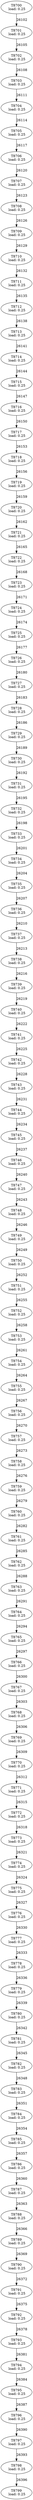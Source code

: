digraph taskgraph {
	T8700 [label= "T8700\n load: 0.25"];
	T8701 [label= "T8701\n load: 0.25"];
	T8700 -> T8701[label=26102];
	T8702 [label= "T8702\n load: 0.25"];
	T8701 -> T8702[label=26105];
	T8703 [label= "T8703\n load: 0.25"];
	T8702 -> T8703[label=26108];
	T8704 [label= "T8704\n load: 0.25"];
	T8703 -> T8704[label=26111];
	T8705 [label= "T8705\n load: 0.25"];
	T8704 -> T8705[label=26114];
	T8706 [label= "T8706\n load: 0.25"];
	T8705 -> T8706[label=26117];
	T8707 [label= "T8707\n load: 0.25"];
	T8706 -> T8707[label=26120];
	T8708 [label= "T8708\n load: 0.25"];
	T8707 -> T8708[label=26123];
	T8709 [label= "T8709\n load: 0.25"];
	T8708 -> T8709[label=26126];
	T8710 [label= "T8710\n load: 0.25"];
	T8709 -> T8710[label=26129];
	T8711 [label= "T8711\n load: 0.25"];
	T8710 -> T8711[label=26132];
	T8712 [label= "T8712\n load: 0.25"];
	T8711 -> T8712[label=26135];
	T8713 [label= "T8713\n load: 0.25"];
	T8712 -> T8713[label=26138];
	T8714 [label= "T8714\n load: 0.25"];
	T8713 -> T8714[label=26141];
	T8715 [label= "T8715\n load: 0.25"];
	T8714 -> T8715[label=26144];
	T8716 [label= "T8716\n load: 0.25"];
	T8715 -> T8716[label=26147];
	T8717 [label= "T8717\n load: 0.25"];
	T8716 -> T8717[label=26150];
	T8718 [label= "T8718\n load: 0.25"];
	T8717 -> T8718[label=26153];
	T8719 [label= "T8719\n load: 0.25"];
	T8718 -> T8719[label=26156];
	T8720 [label= "T8720\n load: 0.25"];
	T8719 -> T8720[label=26159];
	T8721 [label= "T8721\n load: 0.25"];
	T8720 -> T8721[label=26162];
	T8722 [label= "T8722\n load: 0.25"];
	T8721 -> T8722[label=26165];
	T8723 [label= "T8723\n load: 0.25"];
	T8722 -> T8723[label=26168];
	T8724 [label= "T8724\n load: 0.25"];
	T8723 -> T8724[label=26171];
	T8725 [label= "T8725\n load: 0.25"];
	T8724 -> T8725[label=26174];
	T8726 [label= "T8726\n load: 0.25"];
	T8725 -> T8726[label=26177];
	T8727 [label= "T8727\n load: 0.25"];
	T8726 -> T8727[label=26180];
	T8728 [label= "T8728\n load: 0.25"];
	T8727 -> T8728[label=26183];
	T8729 [label= "T8729\n load: 0.25"];
	T8728 -> T8729[label=26186];
	T8730 [label= "T8730\n load: 0.25"];
	T8729 -> T8730[label=26189];
	T8731 [label= "T8731\n load: 0.25"];
	T8730 -> T8731[label=26192];
	T8732 [label= "T8732\n load: 0.25"];
	T8731 -> T8732[label=26195];
	T8733 [label= "T8733\n load: 0.25"];
	T8732 -> T8733[label=26198];
	T8734 [label= "T8734\n load: 0.25"];
	T8733 -> T8734[label=26201];
	T8735 [label= "T8735\n load: 0.25"];
	T8734 -> T8735[label=26204];
	T8736 [label= "T8736\n load: 0.25"];
	T8735 -> T8736[label=26207];
	T8737 [label= "T8737\n load: 0.25"];
	T8736 -> T8737[label=26210];
	T8738 [label= "T8738\n load: 0.25"];
	T8737 -> T8738[label=26213];
	T8739 [label= "T8739\n load: 0.25"];
	T8738 -> T8739[label=26216];
	T8740 [label= "T8740\n load: 0.25"];
	T8739 -> T8740[label=26219];
	T8741 [label= "T8741\n load: 0.25"];
	T8740 -> T8741[label=26222];
	T8742 [label= "T8742\n load: 0.25"];
	T8741 -> T8742[label=26225];
	T8743 [label= "T8743\n load: 0.25"];
	T8742 -> T8743[label=26228];
	T8744 [label= "T8744\n load: 0.25"];
	T8743 -> T8744[label=26231];
	T8745 [label= "T8745\n load: 0.25"];
	T8744 -> T8745[label=26234];
	T8746 [label= "T8746\n load: 0.25"];
	T8745 -> T8746[label=26237];
	T8747 [label= "T8747\n load: 0.25"];
	T8746 -> T8747[label=26240];
	T8748 [label= "T8748\n load: 0.25"];
	T8747 -> T8748[label=26243];
	T8749 [label= "T8749\n load: 0.25"];
	T8748 -> T8749[label=26246];
	T8750 [label= "T8750\n load: 0.25"];
	T8749 -> T8750[label=26249];
	T8751 [label= "T8751\n load: 0.25"];
	T8750 -> T8751[label=26252];
	T8752 [label= "T8752\n load: 0.25"];
	T8751 -> T8752[label=26255];
	T8753 [label= "T8753\n load: 0.25"];
	T8752 -> T8753[label=26258];
	T8754 [label= "T8754\n load: 0.25"];
	T8753 -> T8754[label=26261];
	T8755 [label= "T8755\n load: 0.25"];
	T8754 -> T8755[label=26264];
	T8756 [label= "T8756\n load: 0.25"];
	T8755 -> T8756[label=26267];
	T8757 [label= "T8757\n load: 0.25"];
	T8756 -> T8757[label=26270];
	T8758 [label= "T8758\n load: 0.25"];
	T8757 -> T8758[label=26273];
	T8759 [label= "T8759\n load: 0.25"];
	T8758 -> T8759[label=26276];
	T8760 [label= "T8760\n load: 0.25"];
	T8759 -> T8760[label=26279];
	T8761 [label= "T8761\n load: 0.25"];
	T8760 -> T8761[label=26282];
	T8762 [label= "T8762\n load: 0.25"];
	T8761 -> T8762[label=26285];
	T8763 [label= "T8763\n load: 0.25"];
	T8762 -> T8763[label=26288];
	T8764 [label= "T8764\n load: 0.25"];
	T8763 -> T8764[label=26291];
	T8765 [label= "T8765\n load: 0.25"];
	T8764 -> T8765[label=26294];
	T8766 [label= "T8766\n load: 0.25"];
	T8765 -> T8766[label=26297];
	T8767 [label= "T8767\n load: 0.25"];
	T8766 -> T8767[label=26300];
	T8768 [label= "T8768\n load: 0.25"];
	T8767 -> T8768[label=26303];
	T8769 [label= "T8769\n load: 0.25"];
	T8768 -> T8769[label=26306];
	T8770 [label= "T8770\n load: 0.25"];
	T8769 -> T8770[label=26309];
	T8771 [label= "T8771\n load: 0.25"];
	T8770 -> T8771[label=26312];
	T8772 [label= "T8772\n load: 0.25"];
	T8771 -> T8772[label=26315];
	T8773 [label= "T8773\n load: 0.25"];
	T8772 -> T8773[label=26318];
	T8774 [label= "T8774\n load: 0.25"];
	T8773 -> T8774[label=26321];
	T8775 [label= "T8775\n load: 0.25"];
	T8774 -> T8775[label=26324];
	T8776 [label= "T8776\n load: 0.25"];
	T8775 -> T8776[label=26327];
	T8777 [label= "T8777\n load: 0.25"];
	T8776 -> T8777[label=26330];
	T8778 [label= "T8778\n load: 0.25"];
	T8777 -> T8778[label=26333];
	T8779 [label= "T8779\n load: 0.25"];
	T8778 -> T8779[label=26336];
	T8780 [label= "T8780\n load: 0.25"];
	T8779 -> T8780[label=26339];
	T8781 [label= "T8781\n load: 0.25"];
	T8780 -> T8781[label=26342];
	T8782 [label= "T8782\n load: 0.25"];
	T8781 -> T8782[label=26345];
	T8783 [label= "T8783\n load: 0.25"];
	T8782 -> T8783[label=26348];
	T8784 [label= "T8784\n load: 0.25"];
	T8783 -> T8784[label=26351];
	T8785 [label= "T8785\n load: 0.25"];
	T8784 -> T8785[label=26354];
	T8786 [label= "T8786\n load: 0.25"];
	T8785 -> T8786[label=26357];
	T8787 [label= "T8787\n load: 0.25"];
	T8786 -> T8787[label=26360];
	T8788 [label= "T8788\n load: 0.25"];
	T8787 -> T8788[label=26363];
	T8789 [label= "T8789\n load: 0.25"];
	T8788 -> T8789[label=26366];
	T8790 [label= "T8790\n load: 0.25"];
	T8789 -> T8790[label=26369];
	T8791 [label= "T8791\n load: 0.25"];
	T8790 -> T8791[label=26372];
	T8792 [label= "T8792\n load: 0.25"];
	T8791 -> T8792[label=26375];
	T8793 [label= "T8793\n load: 0.25"];
	T8792 -> T8793[label=26378];
	T8794 [label= "T8794\n load: 0.25"];
	T8793 -> T8794[label=26381];
	T8795 [label= "T8795\n load: 0.25"];
	T8794 -> T8795[label=26384];
	T8796 [label= "T8796\n load: 0.25"];
	T8795 -> T8796[label=26387];
	T8797 [label= "T8797\n load: 0.25"];
	T8796 -> T8797[label=26390];
	T8798 [label= "T8798\n load: 0.25"];
	T8797 -> T8798[label=26393];
	T8799 [label= "T8799\n load: 0.25"];
	T8798 -> T8799[label=26396];
}